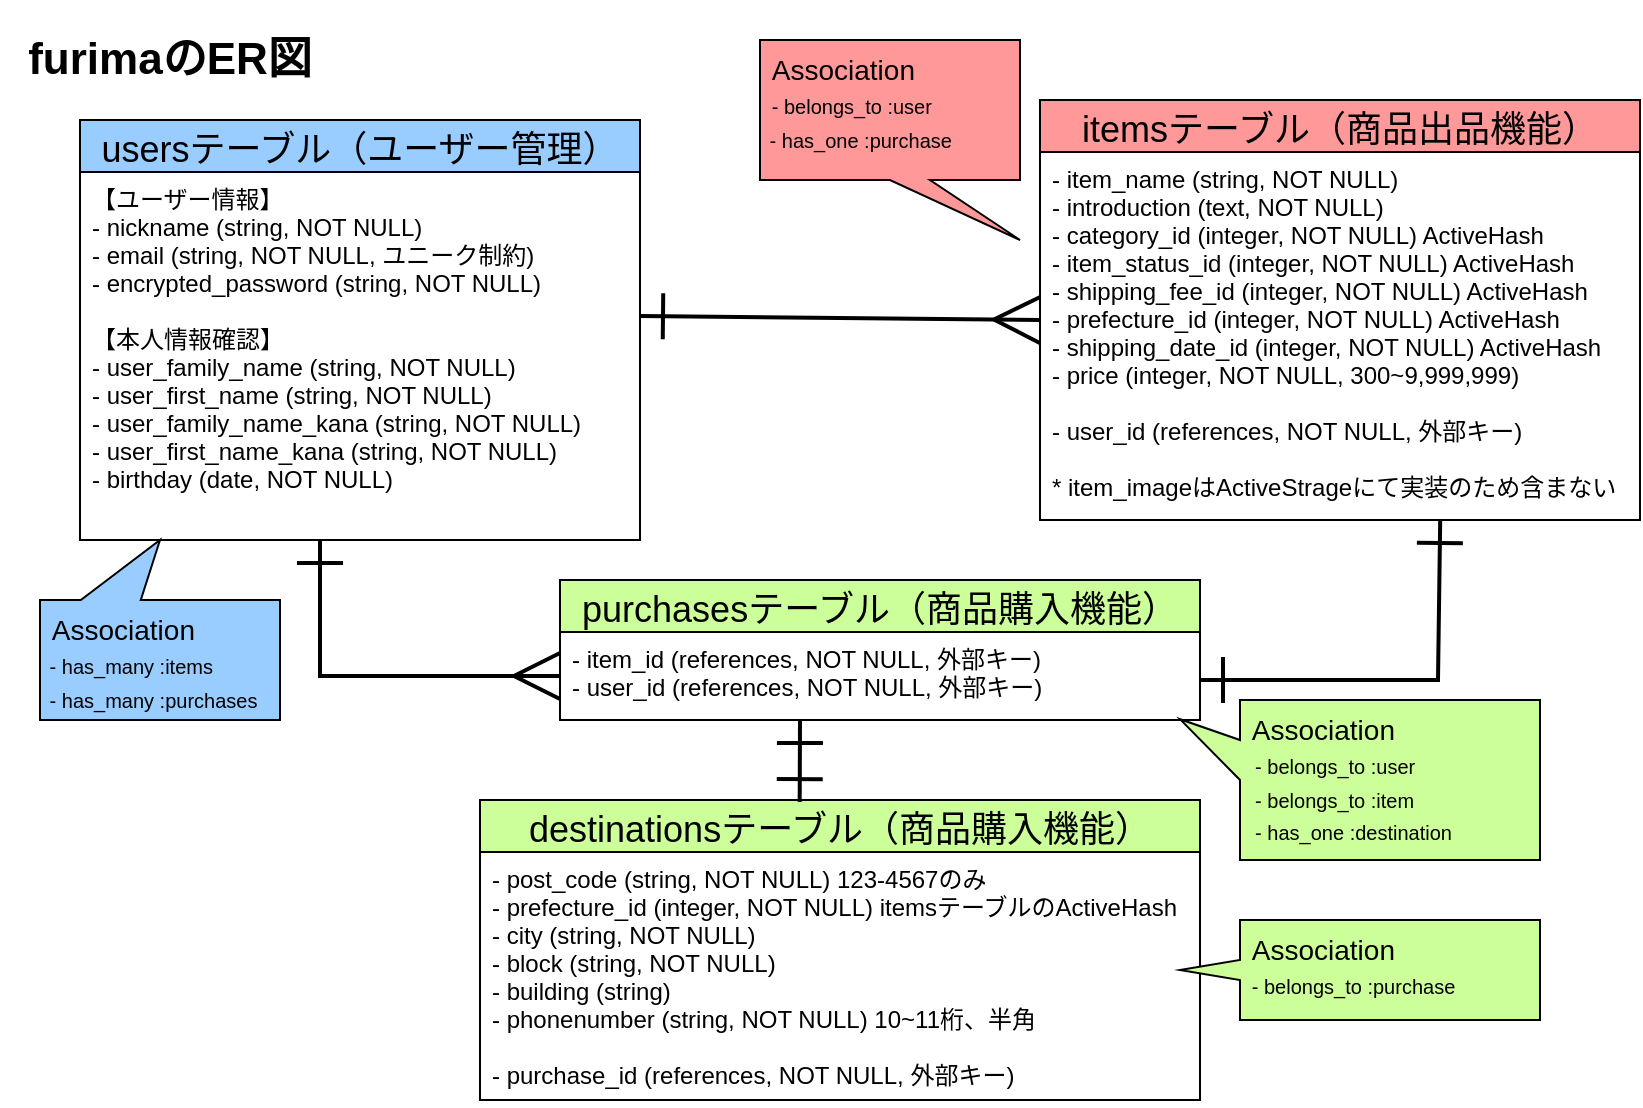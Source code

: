 <mxfile>
    <diagram id="UC4DxwwBIaX8ZpHv0N8B" name="ページ1">
        <mxGraphModel dx="852" dy="540" grid="1" gridSize="10" guides="1" tooltips="1" connect="1" arrows="1" fold="1" page="1" pageScale="1" pageWidth="827" pageHeight="1169" math="0" shadow="0">
            <root>
                <mxCell id="0"/>
                <mxCell id="1" parent="0"/>
                <mxCell id="68" value="furimaのER図" style="text;html=1;strokeColor=none;fillColor=none;align=center;verticalAlign=middle;whiteSpace=wrap;rounded=0;shadow=0;fontSize=22;fontStyle=1" parent="1" vertex="1">
                    <mxGeometry width="170" height="60" as="geometry"/>
                </mxCell>
                <mxCell id="71" value="usersテーブル（ユーザー管理）" style="swimlane;fontStyle=0;childLayout=stackLayout;horizontal=1;startSize=26;horizontalStack=0;resizeParent=1;resizeParentMax=0;resizeLast=0;collapsible=1;marginBottom=0;shadow=0;fontSize=18;verticalAlign=middle;html=0;align=center;swimlaneFillColor=none;fillColor=#99CCFF;" parent="1" vertex="1">
                    <mxGeometry x="40" y="60" width="280" height="210" as="geometry"/>
                </mxCell>
                <mxCell id="72" value="【ユーザー情報】&#10;- nickname (string, NOT NULL)&#10;- email (string, NOT NULL, ユニーク制約)&#10;- encrypted_password (string, NOT NULL)&#10;&#10;【本人情報確認】&#10;- user_family_name (string, NOT NULL)&#10;- user_first_name (string, NOT NULL)&#10;- user_family_name_kana (string, NOT NULL)&#10;- user_first_name_kana (string, NOT NULL)&#10;- birthday (date, NOT NULL)" style="text;strokeColor=none;fillColor=none;align=left;verticalAlign=top;spacingLeft=4;spacingRight=4;overflow=hidden;rotatable=0;points=[[0,0.5],[1,0.5]];portConstraint=eastwest;" parent="71" vertex="1">
                    <mxGeometry y="26" width="280" height="184" as="geometry"/>
                </mxCell>
                <mxCell id="75" value="itemsテーブル（商品出品機能）" style="swimlane;fontStyle=0;childLayout=stackLayout;horizontal=1;startSize=26;horizontalStack=0;resizeParent=1;resizeParentMax=0;resizeLast=0;collapsible=1;marginBottom=0;shadow=0;fontSize=18;align=center;verticalAlign=middle;html=0;fillColor=#FF9999;" parent="1" vertex="1">
                    <mxGeometry x="520" y="50" width="300" height="210" as="geometry"/>
                </mxCell>
                <mxCell id="76" value="- item_name (string, NOT NULL)&#10;- introduction (text, NOT NULL)&#10;- category_id (integer, NOT NULL) ActiveHash&#10;- item_status_id (integer, NOT NULL) ActiveHash&#10;- shipping_fee_id (integer, NOT NULL) ActiveHash&#10;- prefecture_id (integer, NOT NULL) ActiveHash&#10;- shipping_date_id (integer, NOT NULL) ActiveHash&#10;- price (integer, NOT NULL, 300~9,999,999)&#10;&#10;- user_id (references, NOT NULL, 外部キー)&#10;&#10;* item_imageはActiveStrageにて実装のため含まない" style="text;strokeColor=none;fillColor=none;align=left;verticalAlign=top;spacingLeft=4;spacingRight=4;overflow=hidden;rotatable=0;points=[[0,0.5],[1,0.5]];portConstraint=eastwest;" parent="75" vertex="1">
                    <mxGeometry y="26" width="300" height="184" as="geometry"/>
                </mxCell>
                <mxCell id="80" value="" style="endArrow=ERmany;html=1;rounded=0;fontSize=18;strokeColor=#000000;strokeWidth=2;startArrow=ERone;startFill=0;endFill=0;endSize=20;startSize=20;" parent="1" edge="1">
                    <mxGeometry relative="1" as="geometry">
                        <mxPoint x="320" y="158" as="sourcePoint"/>
                        <mxPoint x="520" y="160" as="targetPoint"/>
                    </mxGeometry>
                </mxCell>
                <mxCell id="85" value="purchasesテーブル（商品購入機能）" style="swimlane;fontStyle=0;childLayout=stackLayout;horizontal=1;startSize=26;horizontalStack=0;resizeParent=1;resizeParentMax=0;resizeLast=0;collapsible=1;marginBottom=0;align=center;fontSize=18;shadow=0;html=0;fillColor=#CCFF99;" parent="1" vertex="1">
                    <mxGeometry x="280" y="290" width="320" height="70" as="geometry"/>
                </mxCell>
                <mxCell id="86" value="- item_id (references, NOT NULL, 外部キー)&#10;- user_id (references, NOT NULL, 外部キー)" style="text;strokeColor=none;fillColor=none;spacingLeft=4;spacingRight=4;overflow=hidden;rotatable=0;points=[[0,0.5],[1,0.5]];portConstraint=eastwest;fontSize=12;" parent="85" vertex="1">
                    <mxGeometry y="26" width="320" height="44" as="geometry"/>
                </mxCell>
                <mxCell id="89" value="destinationsテーブル（商品購入機能）" style="swimlane;fontStyle=0;childLayout=stackLayout;horizontal=1;startSize=26;horizontalStack=0;resizeParent=1;resizeParentMax=0;resizeLast=0;collapsible=1;marginBottom=0;align=center;fontSize=18;shadow=0;html=0;fillColor=#CCFF99;" parent="1" vertex="1">
                    <mxGeometry x="240" y="400" width="360" height="150" as="geometry"/>
                </mxCell>
                <mxCell id="90" value="- post_code (string, NOT NULL) 123-4567のみ&#10;- prefecture_id (integer, NOT NULL) itemsテーブルのActiveHash&#10;- city (string, NOT NULL)&#10;- block (string, NOT NULL)&#10;- building (string)&#10;- phonenumber (string, NOT NULL) 10~11桁、半角&#10;&#10;- purchase_id (references, NOT NULL, 外部キー)" style="text;strokeColor=none;fillColor=none;spacingLeft=4;spacingRight=4;overflow=hidden;rotatable=0;points=[[0,0.5],[1,0.5]];portConstraint=eastwest;fontSize=12;" parent="89" vertex="1">
                    <mxGeometry y="26" width="360" height="124" as="geometry"/>
                </mxCell>
                <mxCell id="97" value="" style="endArrow=ERone;html=1;rounded=0;fontSize=18;startSize=20;endSize=20;strokeColor=#000000;strokeWidth=2;entryX=0.667;entryY=1;entryDx=0;entryDy=0;entryPerimeter=0;startArrow=ERone;startFill=0;endFill=0;" parent="1" target="76" edge="1">
                    <mxGeometry relative="1" as="geometry">
                        <mxPoint x="600" y="340" as="sourcePoint"/>
                        <mxPoint x="760" y="340" as="targetPoint"/>
                        <Array as="points">
                            <mxPoint x="719" y="340"/>
                        </Array>
                    </mxGeometry>
                </mxCell>
                <mxCell id="106" value="&amp;nbsp;Association&lt;br&gt;&lt;font style=&quot;font-size: 10px&quot;&gt;&amp;nbsp;- has_many :items&lt;br&gt;&amp;nbsp;- has_many :purchases&lt;/font&gt;" style="shape=callout;whiteSpace=wrap;html=1;perimeter=calloutPerimeter;shadow=0;fontSize=14;fillColor=#99CCFF;align=left;verticalAlign=top;flipH=0;flipV=1;size=30;position=0.17;base=30;position2=0.5;" parent="1" vertex="1">
                    <mxGeometry x="20" y="270" width="120" height="90" as="geometry"/>
                </mxCell>
                <mxCell id="107" value="&amp;nbsp;Association&lt;br&gt;&amp;nbsp;&lt;font style=&quot;font-size: 10px&quot;&gt;- belongs_to :user&lt;br&gt;&amp;nbsp;- has_one :purchase&lt;br&gt;&lt;/font&gt;" style="shape=callout;whiteSpace=wrap;html=1;perimeter=calloutPerimeter;shadow=0;fontSize=14;align=left;verticalAlign=top;position2=1;fillColor=#FF9999;" parent="1" vertex="1">
                    <mxGeometry x="380" y="20" width="130" height="100" as="geometry"/>
                </mxCell>
                <mxCell id="108" value="&amp;nbsp;Association&lt;br&gt;&lt;font style=&quot;font-size: 10px&quot;&gt;&amp;nbsp; - belongs_to :user&lt;br&gt;&amp;nbsp; - belongs_to :item&lt;br&gt;&amp;nbsp; - has_one :destination&amp;nbsp;&lt;br&gt;&lt;/font&gt;" style="shape=callout;whiteSpace=wrap;html=1;perimeter=calloutPerimeter;shadow=0;fontSize=14;align=left;verticalAlign=top;flipH=1;direction=north;position2=0.88;fillColor=#CCFF99;" parent="1" vertex="1">
                    <mxGeometry x="590" y="350" width="180" height="80" as="geometry"/>
                </mxCell>
                <mxCell id="109" value="&amp;nbsp;Association&lt;br&gt;&amp;nbsp;&lt;font style=&quot;font-size: 10px&quot;&gt;- belongs_to :purchase&lt;/font&gt;" style="shape=callout;whiteSpace=wrap;html=1;perimeter=calloutPerimeter;shadow=0;fontSize=14;align=left;verticalAlign=top;direction=south;position2=0.5;flipV=0;flipH=0;size=30;position=0.4;base=10;fillColor=#CCFF99;" parent="1" vertex="1">
                    <mxGeometry x="590" y="460" width="180" height="50" as="geometry"/>
                </mxCell>
                <mxCell id="100" value="" style="endArrow=ERone;html=1;rounded=0;fontSize=18;startSize=20;endSize=20;strokeColor=#000000;strokeWidth=2;entryX=0.444;entryY=0.007;entryDx=0;entryDy=0;entryPerimeter=0;startArrow=ERone;startFill=0;endFill=0;" parent="1" target="89" edge="1">
                    <mxGeometry relative="1" as="geometry">
                        <mxPoint x="400" y="360" as="sourcePoint"/>
                        <mxPoint x="560" y="350" as="targetPoint"/>
                    </mxGeometry>
                </mxCell>
                <mxCell id="110" value="" style="endArrow=ERmany;html=1;rounded=0;fontSize=14;startSize=20;endSize=20;strokeColor=#000000;strokeWidth=2;entryX=0;entryY=0.5;entryDx=0;entryDy=0;startArrow=ERone;startFill=0;endFill=0;" parent="1" target="86" edge="1">
                    <mxGeometry relative="1" as="geometry">
                        <mxPoint x="160" y="270" as="sourcePoint"/>
                        <mxPoint x="320" y="270" as="targetPoint"/>
                        <Array as="points">
                            <mxPoint x="160" y="338"/>
                        </Array>
                    </mxGeometry>
                </mxCell>
            </root>
        </mxGraphModel>
    </diagram>
</mxfile>